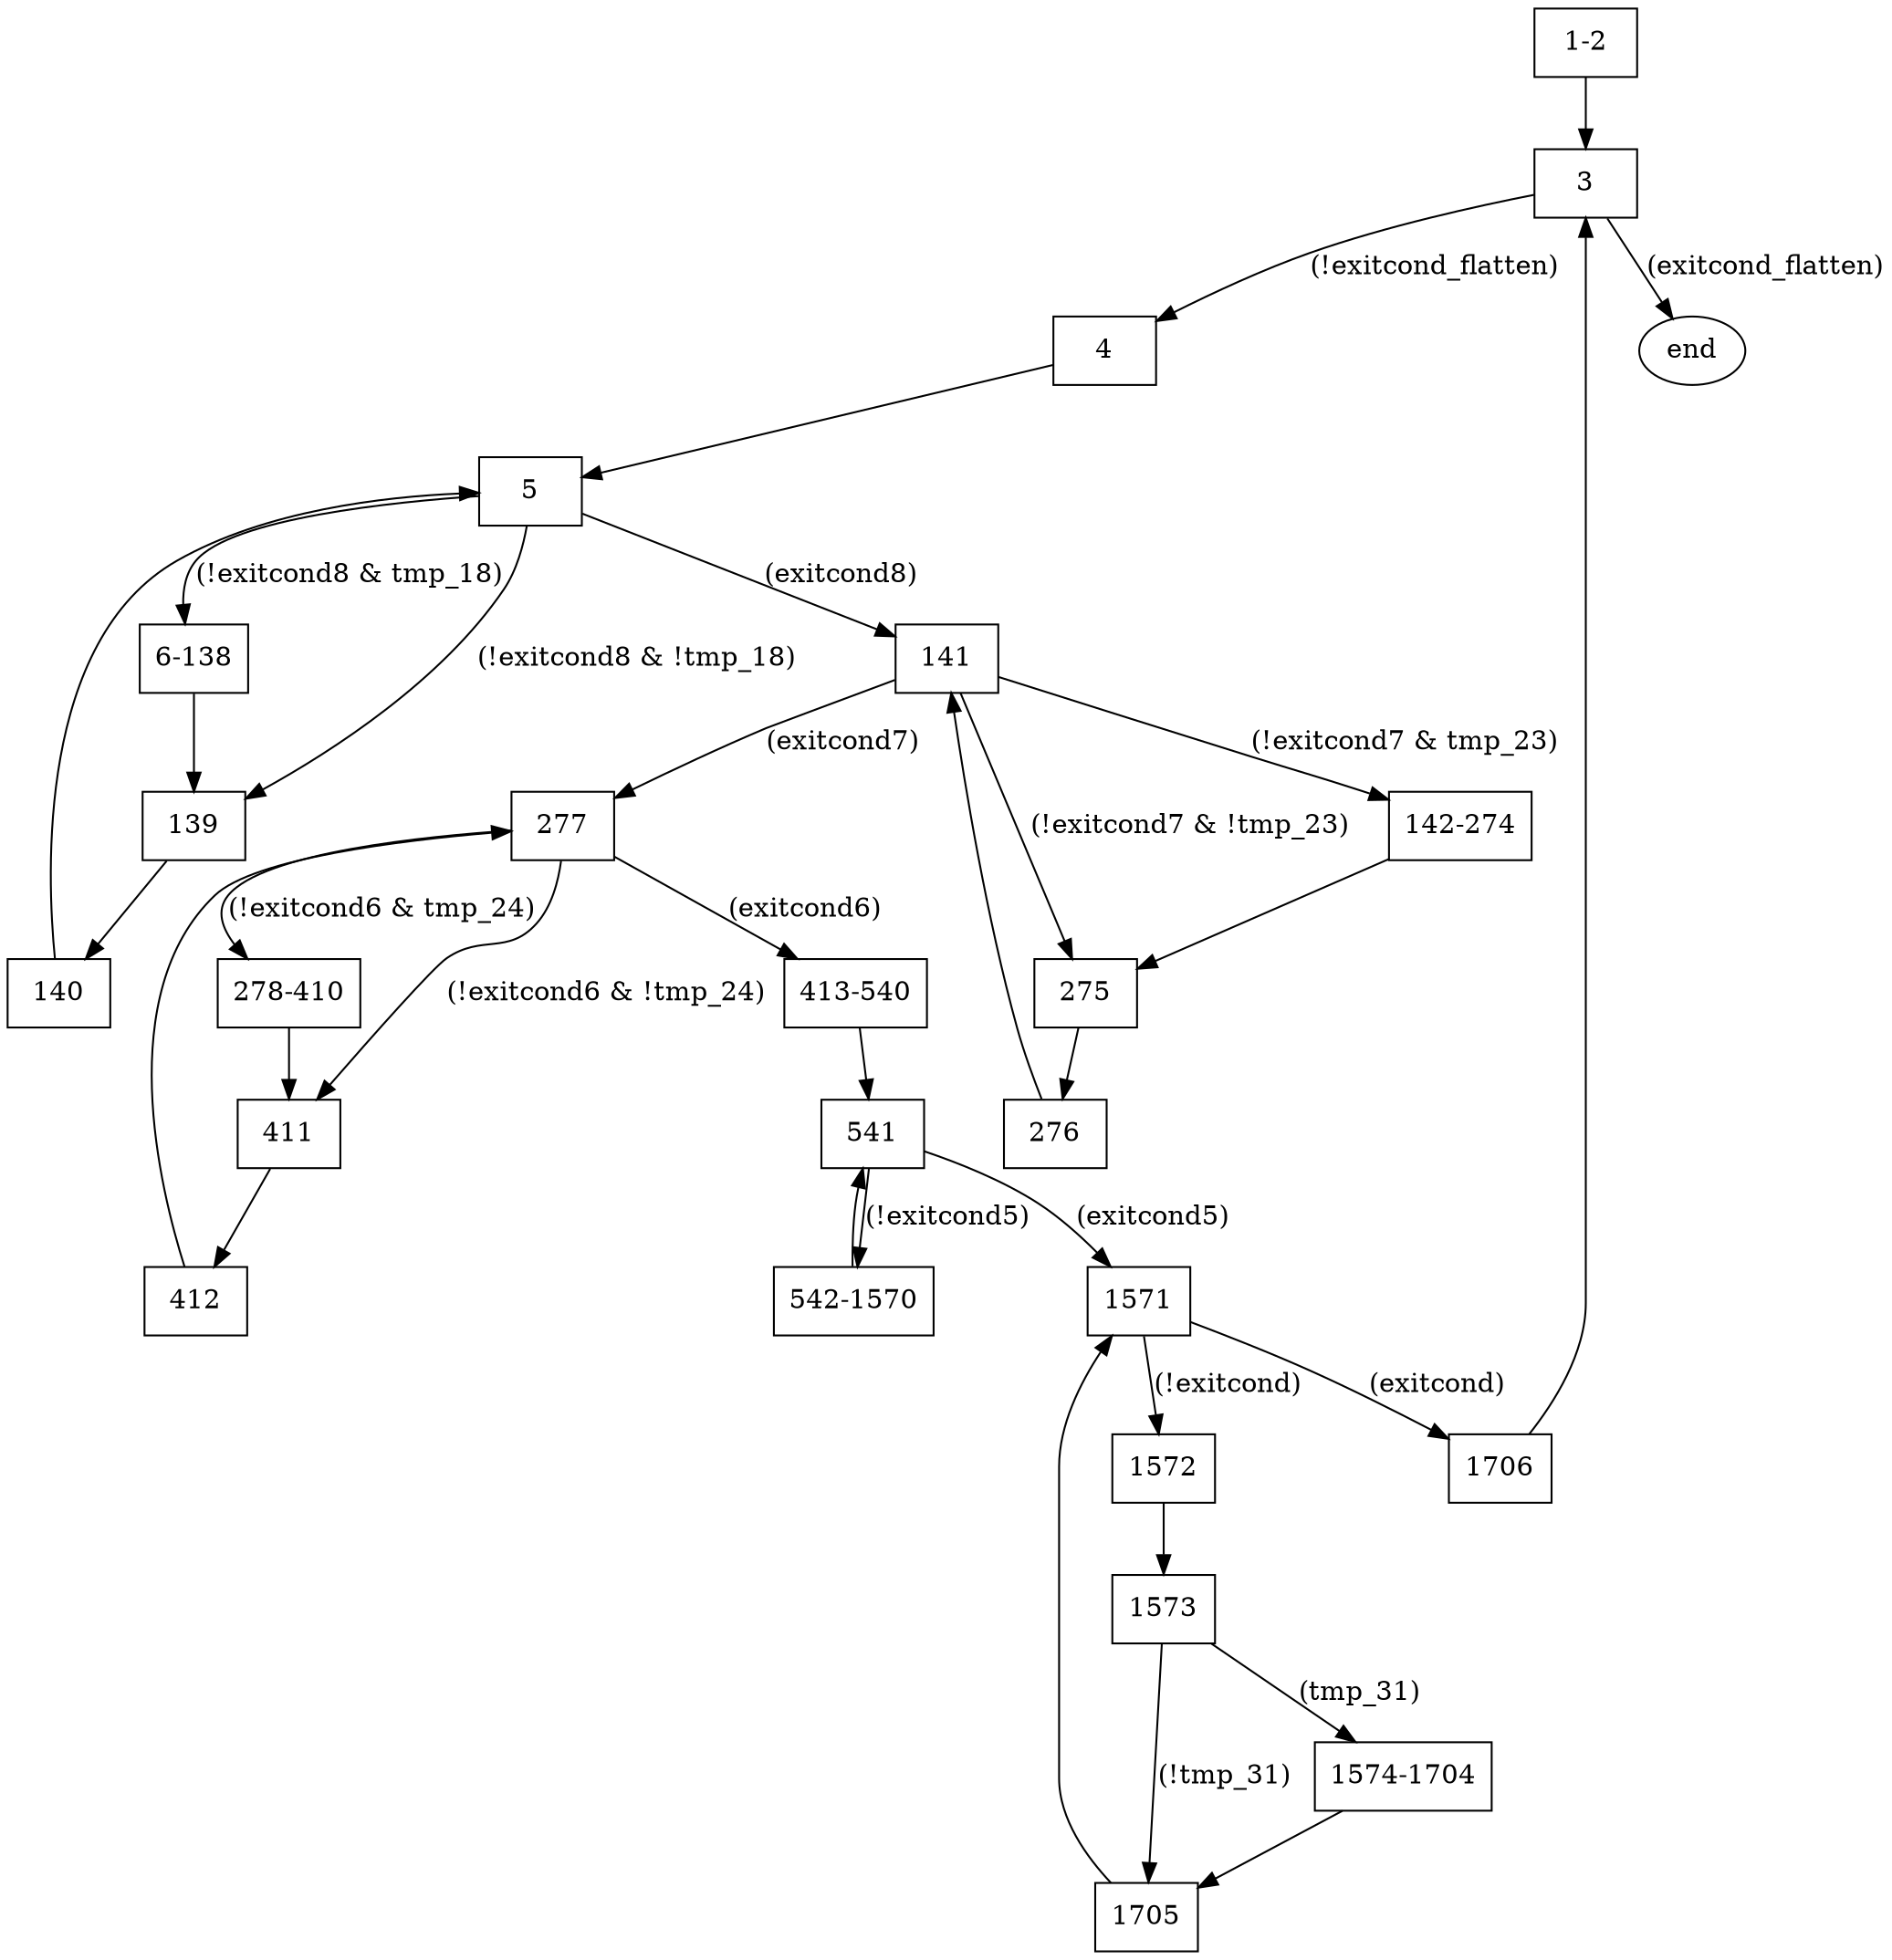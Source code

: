 digraph "FSM" {
	n3 [shape=record,label="3"];
	n4 [shape=record,label="4"];
	n5 [shape=record,label="5"];
	n139 [shape=record,label="139"];
	n141 [shape=record,label="141"];
	n140 [shape=record,label="140"];
	n275 [shape=record,label="275"];
	n277 [shape=record,label="277"];
	n276 [shape=record,label="276"];
	n411 [shape=record,label="411"];
	n412 [shape=record,label="412"];
	n541 [shape=record,label="541"];
	n1571 [shape=record,label="1571"];
	n1572 [shape=record,label="1572"];
	n1706 [shape=record,label="1706"];
	n1573 [shape=record,label="1573"];
	n1705 [shape=record,label="1705"];
	n1707 [label="end"];
	n1to2 [shape=record,label="1-2"];
	n6to138 [shape=record,label="6-138"];
	n142to274 [shape=record,label="142-274"];
	n278to410 [shape=record,label="278-410"];
	n413to540 [shape=record,label="413-540"];
	n542to1570 [shape=record,label="542-1570"];
	n1574to1704 [shape=record,label="1574-1704"];
	n3 -> n4 [label="(!exitcond_flatten)"];
	n3 -> n1707 [label="(exitcond_flatten)"];
	n4 -> n5;
	n5 -> n139 [label="(!exitcond8 & !tmp_18)"];
	n5 -> n141 [label="(exitcond8)"];
	n5 -> n6to138 [label="(!exitcond8 & tmp_18)"];
	n139 -> n140;
	n141 -> n275 [label="(!exitcond7 & !tmp_23)"];
	n141 -> n277 [label="(exitcond7)"];
	n141 -> n142to274 [label="(!exitcond7 & tmp_23)"];
	n140 -> n5;
	n275 -> n276;
	n277 -> n411 [label="(!exitcond6 & !tmp_24)"];
	n277 -> n278to410 [label="(!exitcond6 & tmp_24)"];
	n277 -> n413to540 [label="(exitcond6)"];
	n276 -> n141;
	n411 -> n412;
	n412 -> n277;
	n541 -> n1571 [label="(exitcond5)"];
	n541 -> n542to1570 [label="(!exitcond5)"];
	n1571 -> n1572 [label="(!exitcond)"];
	n1571 -> n1706 [label="(exitcond)"];
	n1572 -> n1573;
	n1706 -> n3;
	n1573 -> n1705 [label="(!tmp_31)"];
	n1573 -> n1574to1704 [label="(tmp_31)"];
	n1705 -> n1571;
	n1to2 -> n3;
	n6to138 -> n139;
	n142to274 -> n275;
	n278to410 -> n411;
	n413to540 -> n541;
	n542to1570 -> n541;
	n1574to1704 -> n1705;
}
